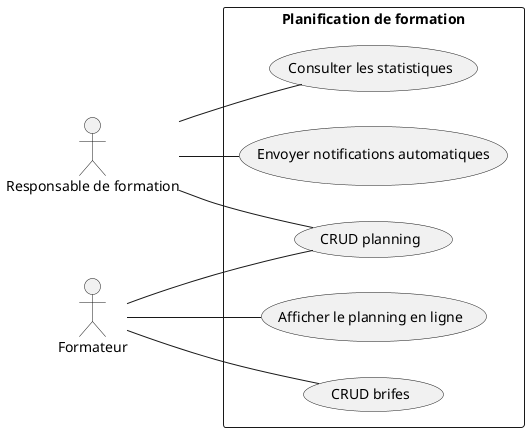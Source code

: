@startuml
left to right direction

actor "Responsable de formation" as Admin
actor "Formateur" as Formateur

rectangle "Planification de formation" {

    usecase "CRUD planning" as UC1
    usecase "Envoyer notifications automatiques" as UC3
    usecase "Afficher le planning en ligne" as UC4
    usecase "CRUD brifes" as UC5
    usecase "Consulter les statistiques" as  UC6

}

    Admin -- UC1
    Admin -- UC3
    Admin -- UC6

    Formateur -- UC1
    Formateur -- UC4
    Formateur -- UC5


@enduml